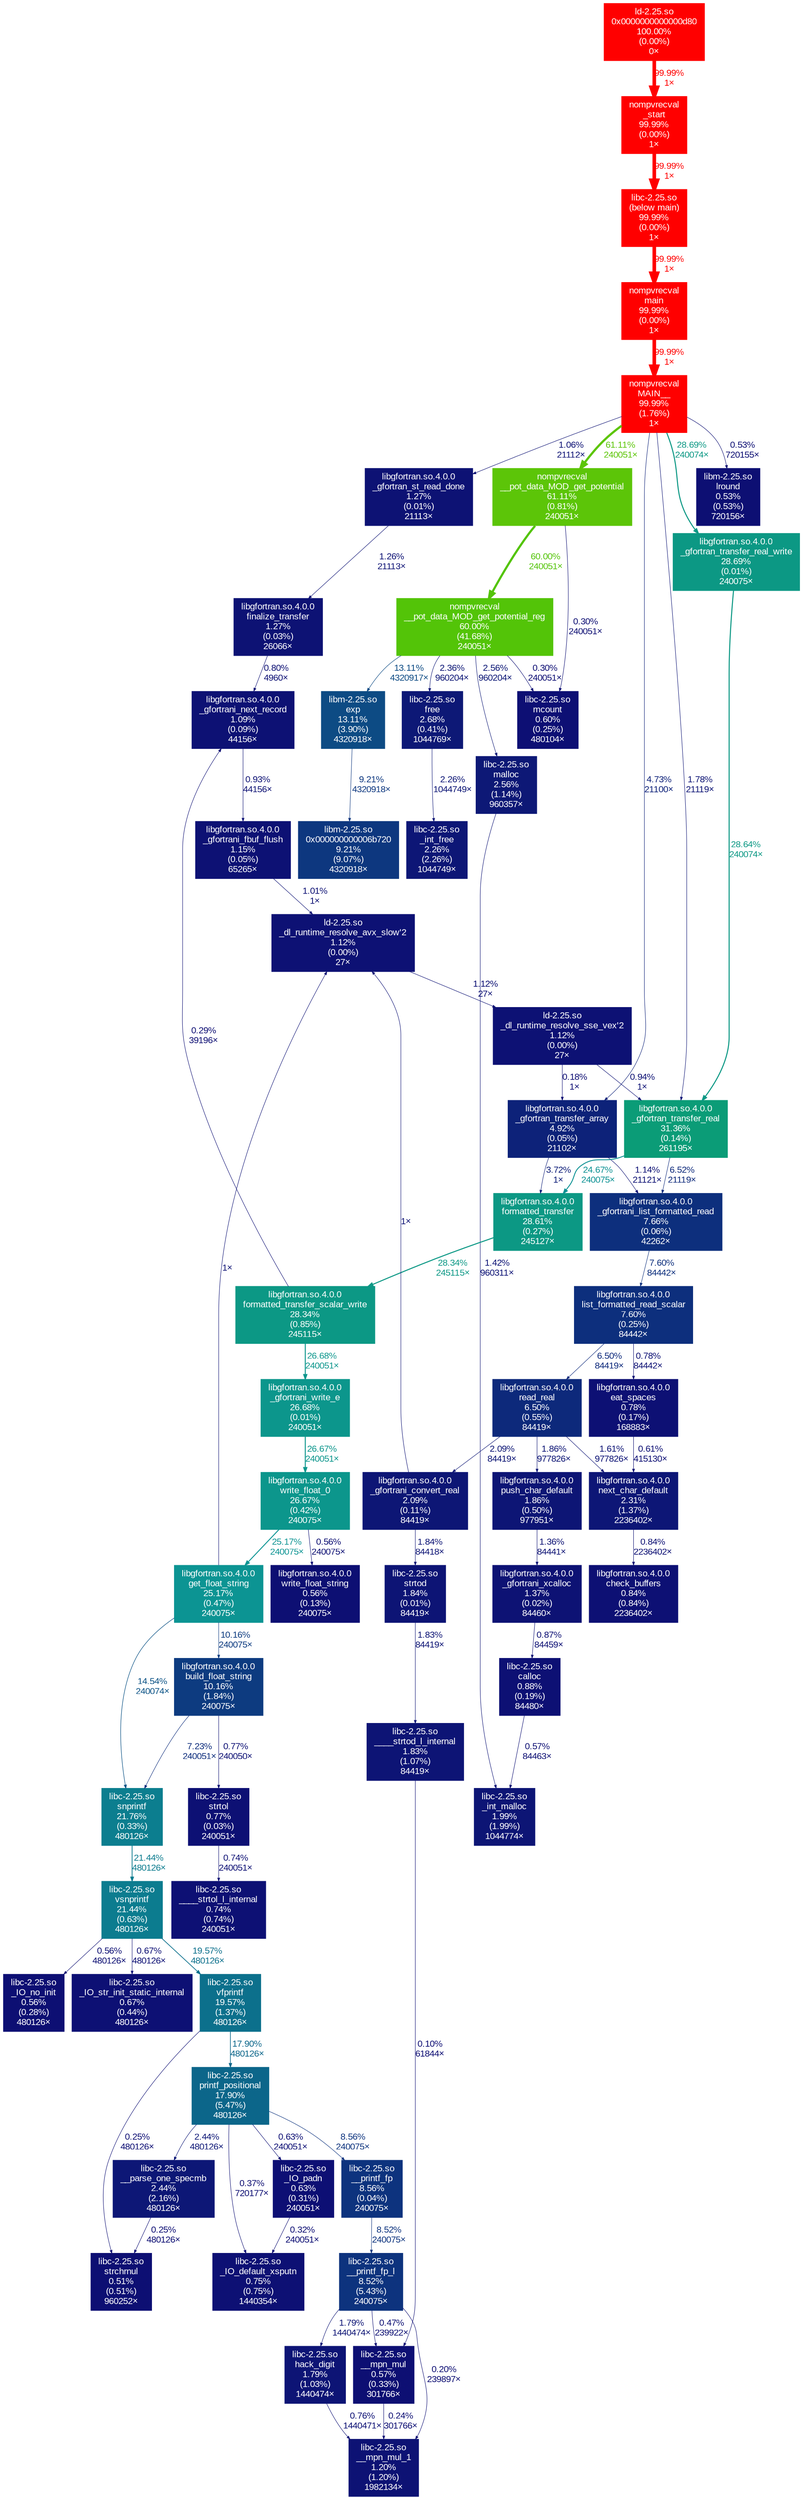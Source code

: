 digraph {
	graph [fontname=Arial, nodesep=0.125, ranksep=0.25];
	node [fontcolor=white, fontname=Arial, height=0, shape=box, style=filled, width=0];
	edge [fontname=Arial];
	"(below main)" [color="#ff0000", fontcolor="#ffffff", fontsize="10.00", label="libc-2.25.so\n(below main)\n99.99%\n(0.00%)\n1×"];
	"(below main)" -> main [arrowsize="1.00", color="#ff0000", fontcolor="#ff0000", fontsize="10.00", label="99.99%\n1×", labeldistance="4.00", penwidth="4.00"];
	"0x0000000000000d80" [color="#ff0000", fontcolor="#ffffff", fontsize="10.00", label="ld-2.25.so\n0x0000000000000d80\n100.00%\n(0.00%)\n0×"];
	"0x0000000000000d80" -> "_start" [arrowsize="1.00", color="#ff0000", fontcolor="#ff0000", fontsize="10.00", label="99.99%\n1×", labeldistance="4.00", penwidth="4.00"];
	"0x000000000006b720" [color="#0d377f", fontcolor="#ffffff", fontsize="10.00", label="libm-2.25.so\n0x000000000006b720\n9.21%\n(9.07%)\n4320918×"];
	"MAIN__" [color="#ff0000", fontcolor="#ffffff", fontsize="10.00", label="nompvrecval\nMAIN__\n99.99%\n(1.76%)\n1×"];
	"MAIN__" -> "__pot_data_MOD_get_potential" [arrowsize="0.78", color="#5cc508", fontcolor="#5cc508", fontsize="10.00", label="61.11%\n240051×", labeldistance="2.44", penwidth="2.44"];
	"MAIN__" -> "_gfortran_st_read_done" [arrowsize="0.35", color="#0d1174", fontcolor="#0d1174", fontsize="10.00", label="1.06%\n21112×", labeldistance="0.50", penwidth="0.50"];
	"MAIN__" -> "_gfortran_transfer_array" [arrowsize="0.35", color="#0d2179", fontcolor="#0d2179", fontsize="10.00", label="4.73%\n21100×", labeldistance="0.50", penwidth="0.50"];
	"MAIN__" -> "_gfortran_transfer_real" [arrowsize="0.35", color="#0d1475", fontcolor="#0d1475", fontsize="10.00", label="1.78%\n21119×", labeldistance="0.50", penwidth="0.50"];
	"MAIN__" -> "_gfortran_transfer_real_write" [arrowsize="0.54", color="#0c9884", fontcolor="#0c9884", fontsize="10.00", label="28.69%\n240074×", labeldistance="1.15", penwidth="1.15"];
	"MAIN__" -> lround [arrowsize="0.35", color="#0d0f73", fontcolor="#0d0f73", fontsize="10.00", label="0.53%\n720155×", labeldistance="0.50", penwidth="0.50"];
	"_IO_default_xsputn" [color="#0d1074", fontcolor="#ffffff", fontsize="10.00", label="libc-2.25.so\n_IO_default_xsputn\n0.75%\n(0.75%)\n1440354×"];
	"_IO_no_init" [color="#0d0f73", fontcolor="#ffffff", fontsize="10.00", label="libc-2.25.so\n_IO_no_init\n0.56%\n(0.28%)\n480126×"];
	"_IO_padn" [color="#0d0f74", fontcolor="#ffffff", fontsize="10.00", label="libc-2.25.so\n_IO_padn\n0.63%\n(0.31%)\n240051×"];
	"_IO_padn" -> "_IO_default_xsputn" [arrowsize="0.35", color="#0d0e73", fontcolor="#0d0e73", fontsize="10.00", label="0.32%\n240051×", labeldistance="0.50", penwidth="0.50"];
	"_IO_str_init_static_internal" [color="#0d1074", fontcolor="#ffffff", fontsize="10.00", label="libc-2.25.so\n_IO_str_init_static_internal\n0.67%\n(0.44%)\n480126×"];
	"____strtod_l_internal" [color="#0d1475", fontcolor="#ffffff", fontsize="10.00", label="libc-2.25.so\n____strtod_l_internal\n1.83%\n(1.07%)\n84419×"];
	"____strtod_l_internal" -> "__mpn_mul" [arrowsize="0.35", color="#0d0d73", fontcolor="#0d0d73", fontsize="10.00", label="0.10%\n61844×", labeldistance="0.50", penwidth="0.50"];
	"____strtol_l_internal" [color="#0d1074", fontcolor="#ffffff", fontsize="10.00", label="libc-2.25.so\n____strtol_l_internal\n0.74%\n(0.74%)\n240051×"];
	"__mpn_mul" [color="#0d0f73", fontcolor="#ffffff", fontsize="10.00", label="libc-2.25.so\n__mpn_mul\n0.57%\n(0.33%)\n301766×"];
	"__mpn_mul" -> "__mpn_mul_1" [arrowsize="0.35", color="#0d0e73", fontcolor="#0d0e73", fontsize="10.00", label="0.24%\n301766×", labeldistance="0.50", penwidth="0.50"];
	"__mpn_mul_1" [color="#0d1274", fontcolor="#ffffff", fontsize="10.00", label="libc-2.25.so\n__mpn_mul_1\n1.20%\n(1.20%)\n1982134×"];
	"__parse_one_specmb" [color="#0d1776", fontcolor="#ffffff", fontsize="10.00", label="libc-2.25.so\n__parse_one_specmb\n2.44%\n(2.16%)\n480126×"];
	"__parse_one_specmb" -> strchrnul [arrowsize="0.35", color="#0d0e73", fontcolor="#0d0e73", fontsize="10.00", label="0.25%\n480126×", labeldistance="0.50", penwidth="0.50"];
	"__pot_data_MOD_get_potential" [color="#5cc508", fontcolor="#ffffff", fontsize="10.00", label="nompvrecval\n__pot_data_MOD_get_potential\n61.11%\n(0.81%)\n240051×"];
	"__pot_data_MOD_get_potential" -> "__pot_data_MOD_get_potential_reg" [arrowsize="0.77", color="#53c408", fontcolor="#53c408", fontsize="10.00", label="60.00%\n240051×", labeldistance="2.40", penwidth="2.40"];
	"__pot_data_MOD_get_potential" -> mcount [arrowsize="0.35", color="#0d0e73", fontcolor="#0d0e73", fontsize="10.00", label="0.30%\n240051×", labeldistance="0.50", penwidth="0.50"];
	"__pot_data_MOD_get_potential_reg" [color="#53c408", fontcolor="#ffffff", fontsize="10.00", label="nompvrecval\n__pot_data_MOD_get_potential_reg\n60.00%\n(41.68%)\n240051×"];
	"__pot_data_MOD_get_potential_reg" -> exp [arrowsize="0.36", color="#0d4b84", fontcolor="#0d4b84", fontsize="10.00", label="13.11%\n4320917×", labeldistance="0.52", penwidth="0.52"];
	"__pot_data_MOD_get_potential_reg" -> free [arrowsize="0.35", color="#0d1776", fontcolor="#0d1776", fontsize="10.00", label="2.36%\n960204×", labeldistance="0.50", penwidth="0.50"];
	"__pot_data_MOD_get_potential_reg" -> malloc [arrowsize="0.35", color="#0d1876", fontcolor="#0d1876", fontsize="10.00", label="2.56%\n960204×", labeldistance="0.50", penwidth="0.50"];
	"__pot_data_MOD_get_potential_reg" -> mcount [arrowsize="0.35", color="#0d0e73", fontcolor="#0d0e73", fontsize="10.00", label="0.30%\n240051×", labeldistance="0.50", penwidth="0.50"];
	"__printf_fp" [color="#0d337e", fontcolor="#ffffff", fontsize="10.00", label="libc-2.25.so\n__printf_fp\n8.56%\n(0.04%)\n240075×"];
	"__printf_fp" -> "__printf_fp_l" [arrowsize="0.35", color="#0d337e", fontcolor="#0d337e", fontsize="10.00", label="8.52%\n240075×", labeldistance="0.50", penwidth="0.50"];
	"__printf_fp_l" [color="#0d337e", fontcolor="#ffffff", fontsize="10.00", label="libc-2.25.so\n__printf_fp_l\n8.52%\n(5.43%)\n240075×"];
	"__printf_fp_l" -> "__mpn_mul" [arrowsize="0.35", color="#0d0f73", fontcolor="#0d0f73", fontsize="10.00", label="0.47%\n239922×", labeldistance="0.50", penwidth="0.50"];
	"__printf_fp_l" -> "__mpn_mul_1" [arrowsize="0.35", color="#0d0e73", fontcolor="#0d0e73", fontsize="10.00", label="0.20%\n239897×", labeldistance="0.50", penwidth="0.50"];
	"__printf_fp_l" -> "hack_digit" [arrowsize="0.35", color="#0d1475", fontcolor="#0d1475", fontsize="10.00", label="1.79%\n1440474×", labeldistance="0.50", penwidth="0.50"];
	"_dl_runtime_resolve_avx_slow'2" [color="#0d1174", fontcolor="#ffffff", fontsize="10.00", label="ld-2.25.so\n_dl_runtime_resolve_avx_slow'2\n1.12%\n(0.00%)\n27×"];
	"_dl_runtime_resolve_avx_slow'2" -> "_dl_runtime_resolve_sse_vex'2" [arrowsize="0.35", color="#0d1174", fontcolor="#0d1174", fontsize="10.00", label="1.12%\n27×", labeldistance="0.50", penwidth="0.50"];
	"_dl_runtime_resolve_sse_vex'2" [color="#0d1174", fontcolor="#ffffff", fontsize="10.00", label="ld-2.25.so\n_dl_runtime_resolve_sse_vex'2\n1.12%\n(0.00%)\n27×"];
	"_dl_runtime_resolve_sse_vex'2" -> "_gfortran_transfer_array" [arrowsize="0.35", color="#0d0d73", fontcolor="#0d0d73", fontsize="10.00", label="0.18%\n1×", labeldistance="0.50", penwidth="0.50"];
	"_dl_runtime_resolve_sse_vex'2" -> "_gfortran_transfer_real" [arrowsize="0.35", color="#0d1174", fontcolor="#0d1174", fontsize="10.00", label="0.94%\n1×", labeldistance="0.50", penwidth="0.50"];
	"_gfortran_st_read_done" [color="#0d1274", fontcolor="#ffffff", fontsize="10.00", label="libgfortran.so.4.0.0\n_gfortran_st_read_done\n1.27%\n(0.01%)\n21113×"];
	"_gfortran_st_read_done" -> "finalize_transfer" [arrowsize="0.35", color="#0d1274", fontcolor="#0d1274", fontsize="10.00", label="1.26%\n21113×", labeldistance="0.50", penwidth="0.50"];
	"_gfortran_transfer_array" [color="#0d2279", fontcolor="#ffffff", fontsize="10.00", label="libgfortran.so.4.0.0\n_gfortran_transfer_array\n4.92%\n(0.05%)\n21102×"];
	"_gfortran_transfer_array" -> "_gfortrani_list_formatted_read" [arrowsize="0.35", color="#0d1174", fontcolor="#0d1174", fontsize="10.00", label="1.14%\n21121×", labeldistance="0.50", penwidth="0.50"];
	"_gfortran_transfer_array" -> "formatted_transfer" [arrowsize="0.35", color="#0d1d78", fontcolor="#0d1d78", fontsize="10.00", label="3.72%\n1×", labeldistance="0.50", penwidth="0.50"];
	"_gfortran_transfer_real" [color="#0b9c77", fontcolor="#ffffff", fontsize="10.00", label="libgfortran.so.4.0.0\n_gfortran_transfer_real\n31.36%\n(0.14%)\n261195×"];
	"_gfortran_transfer_real" -> "_gfortrani_list_formatted_read" [arrowsize="0.35", color="#0d297b", fontcolor="#0d297b", fontsize="10.00", label="6.52%\n21119×", labeldistance="0.50", penwidth="0.50"];
	"_gfortran_transfer_real" -> "formatted_transfer" [arrowsize="0.50", color="#0c9193", fontcolor="#0c9193", fontsize="10.00", label="24.67%\n240075×", labeldistance="0.99", penwidth="0.99"];
	"_gfortran_transfer_real_write" [color="#0c9884", fontcolor="#ffffff", fontsize="10.00", label="libgfortran.so.4.0.0\n_gfortran_transfer_real_write\n28.69%\n(0.01%)\n240075×"];
	"_gfortran_transfer_real_write" -> "_gfortran_transfer_real" [arrowsize="0.54", color="#0c9884", fontcolor="#0c9884", fontsize="10.00", label="28.64%\n240074×", labeldistance="1.15", penwidth="1.15"];
	"_gfortrani_convert_real" [color="#0d1675", fontcolor="#ffffff", fontsize="10.00", label="libgfortran.so.4.0.0\n_gfortrani_convert_real\n2.09%\n(0.11%)\n84419×"];
	"_gfortrani_convert_real" -> "_dl_runtime_resolve_avx_slow'2" [arrowsize="0.35", color="#0d1174", fontcolor="#0d1174", fontsize="10.00", label="1×", labeldistance="0.50", penwidth="0.50"];
	"_gfortrani_convert_real" -> strtod [arrowsize="0.35", color="#0d1475", fontcolor="#0d1475", fontsize="10.00", label="1.84%\n84418×", labeldistance="0.50", penwidth="0.50"];
	"_gfortrani_fbuf_flush" [color="#0d1174", fontcolor="#ffffff", fontsize="10.00", label="libgfortran.so.4.0.0\n_gfortrani_fbuf_flush\n1.15%\n(0.05%)\n65265×"];
	"_gfortrani_fbuf_flush" -> "_dl_runtime_resolve_avx_slow'2" [arrowsize="0.35", color="#0d1174", fontcolor="#0d1174", fontsize="10.00", label="1.01%\n1×", labeldistance="0.50", penwidth="0.50"];
	"_gfortrani_list_formatted_read" [color="#0d2f7d", fontcolor="#ffffff", fontsize="10.00", label="libgfortran.so.4.0.0\n_gfortrani_list_formatted_read\n7.66%\n(0.06%)\n42262×"];
	"_gfortrani_list_formatted_read" -> "list_formatted_read_scalar" [arrowsize="0.35", color="#0d2f7d", fontcolor="#0d2f7d", fontsize="10.00", label="7.60%\n84442×", labeldistance="0.50", penwidth="0.50"];
	"_gfortrani_next_record" [color="#0d1174", fontcolor="#ffffff", fontsize="10.00", label="libgfortran.so.4.0.0\n_gfortrani_next_record\n1.09%\n(0.09%)\n44156×"];
	"_gfortrani_next_record" -> "_gfortrani_fbuf_flush" [arrowsize="0.35", color="#0d1174", fontcolor="#0d1174", fontsize="10.00", label="0.93%\n44156×", labeldistance="0.50", penwidth="0.50"];
	"_gfortrani_write_e" [color="#0c968c", fontcolor="#ffffff", fontsize="10.00", label="libgfortran.so.4.0.0\n_gfortrani_write_e\n26.68%\n(0.01%)\n240051×"];
	"_gfortrani_write_e" -> "write_float_0" [arrowsize="0.52", color="#0c968c", fontcolor="#0c968c", fontsize="10.00", label="26.67%\n240051×", labeldistance="1.07", penwidth="1.07"];
	"_gfortrani_xcalloc" [color="#0d1274", fontcolor="#ffffff", fontsize="10.00", label="libgfortran.so.4.0.0\n_gfortrani_xcalloc\n1.37%\n(0.02%)\n84460×"];
	"_gfortrani_xcalloc" -> calloc [arrowsize="0.35", color="#0d1074", fontcolor="#0d1074", fontsize="10.00", label="0.87%\n84459×", labeldistance="0.50", penwidth="0.50"];
	"_int_free" [color="#0d1676", fontcolor="#ffffff", fontsize="10.00", label="libc-2.25.so\n_int_free\n2.26%\n(2.26%)\n1044749×"];
	"_int_malloc" [color="#0d1575", fontcolor="#ffffff", fontsize="10.00", label="libc-2.25.so\n_int_malloc\n1.99%\n(1.99%)\n1044774×"];
	"_start" [color="#ff0000", fontcolor="#ffffff", fontsize="10.00", label="nompvrecval\n_start\n99.99%\n(0.00%)\n1×"];
	"_start" -> "(below main)" [arrowsize="1.00", color="#ff0000", fontcolor="#ff0000", fontsize="10.00", label="99.99%\n1×", labeldistance="4.00", penwidth="4.00"];
	"build_float_string" [color="#0d3b80", fontcolor="#ffffff", fontsize="10.00", label="libgfortran.so.4.0.0\nbuild_float_string\n10.16%\n(1.84%)\n240075×"];
	"build_float_string" -> snprintf [arrowsize="0.35", color="#0d2d7c", fontcolor="#0d2d7c", fontsize="10.00", label="7.23%\n240051×", labeldistance="0.50", penwidth="0.50"];
	"build_float_string" -> strtol [arrowsize="0.35", color="#0d1074", fontcolor="#0d1074", fontsize="10.00", label="0.77%\n240050×", labeldistance="0.50", penwidth="0.50"];
	calloc [color="#0d1074", fontcolor="#ffffff", fontsize="10.00", label="libc-2.25.so\ncalloc\n0.88%\n(0.19%)\n84480×"];
	calloc -> "_int_malloc" [arrowsize="0.35", color="#0d0f73", fontcolor="#0d0f73", fontsize="10.00", label="0.57%\n84463×", labeldistance="0.50", penwidth="0.50"];
	"check_buffers" [color="#0d1074", fontcolor="#ffffff", fontsize="10.00", label="libgfortran.so.4.0.0\ncheck_buffers\n0.84%\n(0.84%)\n2236402×"];
	"eat_spaces" [color="#0d1074", fontcolor="#ffffff", fontsize="10.00", label="libgfortran.so.4.0.0\neat_spaces\n0.78%\n(0.17%)\n168883×"];
	"eat_spaces" -> "next_char_default" [arrowsize="0.35", color="#0d0f74", fontcolor="#0d0f74", fontsize="10.00", label="0.61%\n415130×", labeldistance="0.50", penwidth="0.50"];
	exp [color="#0d4b84", fontcolor="#ffffff", fontsize="10.00", label="libm-2.25.so\nexp\n13.11%\n(3.90%)\n4320918×"];
	exp -> "0x000000000006b720" [arrowsize="0.35", color="#0d377f", fontcolor="#0d377f", fontsize="10.00", label="9.21%\n4320918×", labeldistance="0.50", penwidth="0.50"];
	"finalize_transfer" [color="#0d1274", fontcolor="#ffffff", fontsize="10.00", label="libgfortran.so.4.0.0\nfinalize_transfer\n1.27%\n(0.03%)\n26066×"];
	"finalize_transfer" -> "_gfortrani_next_record" [arrowsize="0.35", color="#0d1074", fontcolor="#0d1074", fontsize="10.00", label="0.80%\n4960×", labeldistance="0.50", penwidth="0.50"];
	"formatted_transfer" [color="#0c9884", fontcolor="#ffffff", fontsize="10.00", label="libgfortran.so.4.0.0\nformatted_transfer\n28.61%\n(0.27%)\n245127×"];
	"formatted_transfer" -> "formatted_transfer_scalar_write" [arrowsize="0.53", color="#0c9885", fontcolor="#0c9885", fontsize="10.00", label="28.34%\n245115×", labeldistance="1.13", penwidth="1.13"];
	"formatted_transfer_scalar_write" [color="#0c9885", fontcolor="#ffffff", fontsize="10.00", label="libgfortran.so.4.0.0\nformatted_transfer_scalar_write\n28.34%\n(0.85%)\n245115×"];
	"formatted_transfer_scalar_write" -> "_gfortrani_next_record" [arrowsize="0.35", color="#0d0e73", fontcolor="#0d0e73", fontsize="10.00", label="0.29%\n39196×", labeldistance="0.50", penwidth="0.50"];
	"formatted_transfer_scalar_write" -> "_gfortrani_write_e" [arrowsize="0.52", color="#0c968c", fontcolor="#0c968c", fontsize="10.00", label="26.68%\n240051×", labeldistance="1.07", penwidth="1.07"];
	free [color="#0d1876", fontcolor="#ffffff", fontsize="10.00", label="libc-2.25.so\nfree\n2.68%\n(0.41%)\n1044769×"];
	free -> "_int_free" [arrowsize="0.35", color="#0d1676", fontcolor="#0d1676", fontsize="10.00", label="2.26%\n1044749×", labeldistance="0.50", penwidth="0.50"];
	"get_float_string" [color="#0c9493", fontcolor="#ffffff", fontsize="10.00", label="libgfortran.so.4.0.0\nget_float_string\n25.17%\n(0.47%)\n240075×"];
	"get_float_string" -> "_dl_runtime_resolve_avx_slow'2" [arrowsize="0.35", color="#0d1174", fontcolor="#0d1174", fontsize="10.00", label="1×", labeldistance="0.50", penwidth="0.50"];
	"get_float_string" -> "build_float_string" [arrowsize="0.35", color="#0d3b80", fontcolor="#0d3b80", fontsize="10.00", label="10.16%\n240075×", labeldistance="0.50", penwidth="0.50"];
	"get_float_string" -> snprintf [arrowsize="0.38", color="#0c5386", fontcolor="#0c5386", fontsize="10.00", label="14.54%\n240074×", labeldistance="0.58", penwidth="0.58"];
	"hack_digit" [color="#0d1475", fontcolor="#ffffff", fontsize="10.00", label="libc-2.25.so\nhack_digit\n1.79%\n(1.03%)\n1440474×"];
	"hack_digit" -> "__mpn_mul_1" [arrowsize="0.35", color="#0d1074", fontcolor="#0d1074", fontsize="10.00", label="0.76%\n1440471×", labeldistance="0.50", penwidth="0.50"];
	"list_formatted_read_scalar" [color="#0d2f7d", fontcolor="#ffffff", fontsize="10.00", label="libgfortran.so.4.0.0\nlist_formatted_read_scalar\n7.60%\n(0.25%)\n84442×"];
	"list_formatted_read_scalar" -> "eat_spaces" [arrowsize="0.35", color="#0d1074", fontcolor="#0d1074", fontsize="10.00", label="0.78%\n84442×", labeldistance="0.50", penwidth="0.50"];
	"list_formatted_read_scalar" -> "read_real" [arrowsize="0.35", color="#0d297b", fontcolor="#0d297b", fontsize="10.00", label="6.50%\n84419×", labeldistance="0.50", penwidth="0.50"];
	lround [color="#0d0f73", fontcolor="#ffffff", fontsize="10.00", label="libm-2.25.so\nlround\n0.53%\n(0.53%)\n720156×"];
	main [color="#ff0000", fontcolor="#ffffff", fontsize="10.00", label="nompvrecval\nmain\n99.99%\n(0.00%)\n1×"];
	main -> "MAIN__" [arrowsize="1.00", color="#ff0000", fontcolor="#ff0000", fontsize="10.00", label="99.99%\n1×", labeldistance="4.00", penwidth="4.00"];
	malloc [color="#0d1876", fontcolor="#ffffff", fontsize="10.00", label="libc-2.25.so\nmalloc\n2.56%\n(1.14%)\n960357×"];
	malloc -> "_int_malloc" [arrowsize="0.35", color="#0d1375", fontcolor="#0d1375", fontsize="10.00", label="1.42%\n960311×", labeldistance="0.50", penwidth="0.50"];
	mcount [color="#0d0f74", fontcolor="#ffffff", fontsize="10.00", label="libc-2.25.so\nmcount\n0.60%\n(0.25%)\n480104×"];
	"next_char_default" [color="#0d1676", fontcolor="#ffffff", fontsize="10.00", label="libgfortran.so.4.0.0\nnext_char_default\n2.31%\n(1.37%)\n2236402×"];
	"next_char_default" -> "check_buffers" [arrowsize="0.35", color="#0d1074", fontcolor="#0d1074", fontsize="10.00", label="0.84%\n2236402×", labeldistance="0.50", penwidth="0.50"];
	"printf_positional" [color="#0c668a", fontcolor="#ffffff", fontsize="10.00", label="libc-2.25.so\nprintf_positional\n17.90%\n(5.47%)\n480126×"];
	"printf_positional" -> "_IO_default_xsputn" [arrowsize="0.35", color="#0d0e73", fontcolor="#0d0e73", fontsize="10.00", label="0.37%\n720177×", labeldistance="0.50", penwidth="0.50"];
	"printf_positional" -> "_IO_padn" [arrowsize="0.35", color="#0d0f74", fontcolor="#0d0f74", fontsize="10.00", label="0.63%\n240051×", labeldistance="0.50", penwidth="0.50"];
	"printf_positional" -> "__parse_one_specmb" [arrowsize="0.35", color="#0d1776", fontcolor="#0d1776", fontsize="10.00", label="2.44%\n480126×", labeldistance="0.50", penwidth="0.50"];
	"printf_positional" -> "__printf_fp" [arrowsize="0.35", color="#0d337e", fontcolor="#0d337e", fontsize="10.00", label="8.56%\n240075×", labeldistance="0.50", penwidth="0.50"];
	"push_char_default" [color="#0d1575", fontcolor="#ffffff", fontsize="10.00", label="libgfortran.so.4.0.0\npush_char_default\n1.86%\n(0.50%)\n977951×"];
	"push_char_default" -> "_gfortrani_xcalloc" [arrowsize="0.35", color="#0d1274", fontcolor="#0d1274", fontsize="10.00", label="1.36%\n84441×", labeldistance="0.50", penwidth="0.50"];
	"read_real" [color="#0d297b", fontcolor="#ffffff", fontsize="10.00", label="libgfortran.so.4.0.0\nread_real\n6.50%\n(0.55%)\n84419×"];
	"read_real" -> "_gfortrani_convert_real" [arrowsize="0.35", color="#0d1675", fontcolor="#0d1675", fontsize="10.00", label="2.09%\n84419×", labeldistance="0.50", penwidth="0.50"];
	"read_real" -> "next_char_default" [arrowsize="0.35", color="#0d1375", fontcolor="#0d1375", fontsize="10.00", label="1.61%\n977826×", labeldistance="0.50", penwidth="0.50"];
	"read_real" -> "push_char_default" [arrowsize="0.35", color="#0d1575", fontcolor="#0d1575", fontsize="10.00", label="1.86%\n977826×", labeldistance="0.50", penwidth="0.50"];
	snprintf [color="#0c7e8f", fontcolor="#ffffff", fontsize="10.00", label="libc-2.25.so\nsnprintf\n21.76%\n(0.33%)\n480126×"];
	snprintf -> vsnprintf [arrowsize="0.46", color="#0c7c8f", fontcolor="#0c7c8f", fontsize="10.00", label="21.44%\n480126×", labeldistance="0.86", penwidth="0.86"];
	strchrnul [color="#0d0f73", fontcolor="#ffffff", fontsize="10.00", label="libc-2.25.so\nstrchrnul\n0.51%\n(0.51%)\n960252×"];
	strtod [color="#0d1475", fontcolor="#ffffff", fontsize="10.00", label="libc-2.25.so\nstrtod\n1.84%\n(0.01%)\n84419×"];
	strtod -> "____strtod_l_internal" [arrowsize="0.35", color="#0d1475", fontcolor="#0d1475", fontsize="10.00", label="1.83%\n84419×", labeldistance="0.50", penwidth="0.50"];
	strtol [color="#0d1074", fontcolor="#ffffff", fontsize="10.00", label="libc-2.25.so\nstrtol\n0.77%\n(0.03%)\n240051×"];
	strtol -> "____strtol_l_internal" [arrowsize="0.35", color="#0d1074", fontcolor="#0d1074", fontsize="10.00", label="0.74%\n240051×", labeldistance="0.50", penwidth="0.50"];
	vfprintf [color="#0c708c", fontcolor="#ffffff", fontsize="10.00", label="libc-2.25.so\nvfprintf\n19.57%\n(1.37%)\n480126×"];
	vfprintf -> "printf_positional" [arrowsize="0.42", color="#0c668a", fontcolor="#0c668a", fontsize="10.00", label="17.90%\n480126×", labeldistance="0.72", penwidth="0.72"];
	vfprintf -> strchrnul [arrowsize="0.35", color="#0d0e73", fontcolor="#0d0e73", fontsize="10.00", label="0.25%\n480126×", labeldistance="0.50", penwidth="0.50"];
	vsnprintf [color="#0c7c8f", fontcolor="#ffffff", fontsize="10.00", label="libc-2.25.so\nvsnprintf\n21.44%\n(0.63%)\n480126×"];
	vsnprintf -> "_IO_no_init" [arrowsize="0.35", color="#0d0f73", fontcolor="#0d0f73", fontsize="10.00", label="0.56%\n480126×", labeldistance="0.50", penwidth="0.50"];
	vsnprintf -> "_IO_str_init_static_internal" [arrowsize="0.35", color="#0d1074", fontcolor="#0d1074", fontsize="10.00", label="0.67%\n480126×", labeldistance="0.50", penwidth="0.50"];
	vsnprintf -> vfprintf [arrowsize="0.44", color="#0c708c", fontcolor="#0c708c", fontsize="10.00", label="19.57%\n480126×", labeldistance="0.78", penwidth="0.78"];
	"write_float_0" [color="#0c968c", fontcolor="#ffffff", fontsize="10.00", label="libgfortran.so.4.0.0\nwrite_float_0\n26.67%\n(0.42%)\n240075×"];
	"write_float_0" -> "get_float_string" [arrowsize="0.50", color="#0c9493", fontcolor="#0c9493", fontsize="10.00", label="25.17%\n240075×", labeldistance="1.01", penwidth="1.01"];
	"write_float_0" -> "write_float_string" [arrowsize="0.35", color="#0d0f73", fontcolor="#0d0f73", fontsize="10.00", label="0.56%\n240075×", labeldistance="0.50", penwidth="0.50"];
	"write_float_string" [color="#0d0f73", fontcolor="#ffffff", fontsize="10.00", label="libgfortran.so.4.0.0\nwrite_float_string\n0.56%\n(0.13%)\n240075×"];
}
